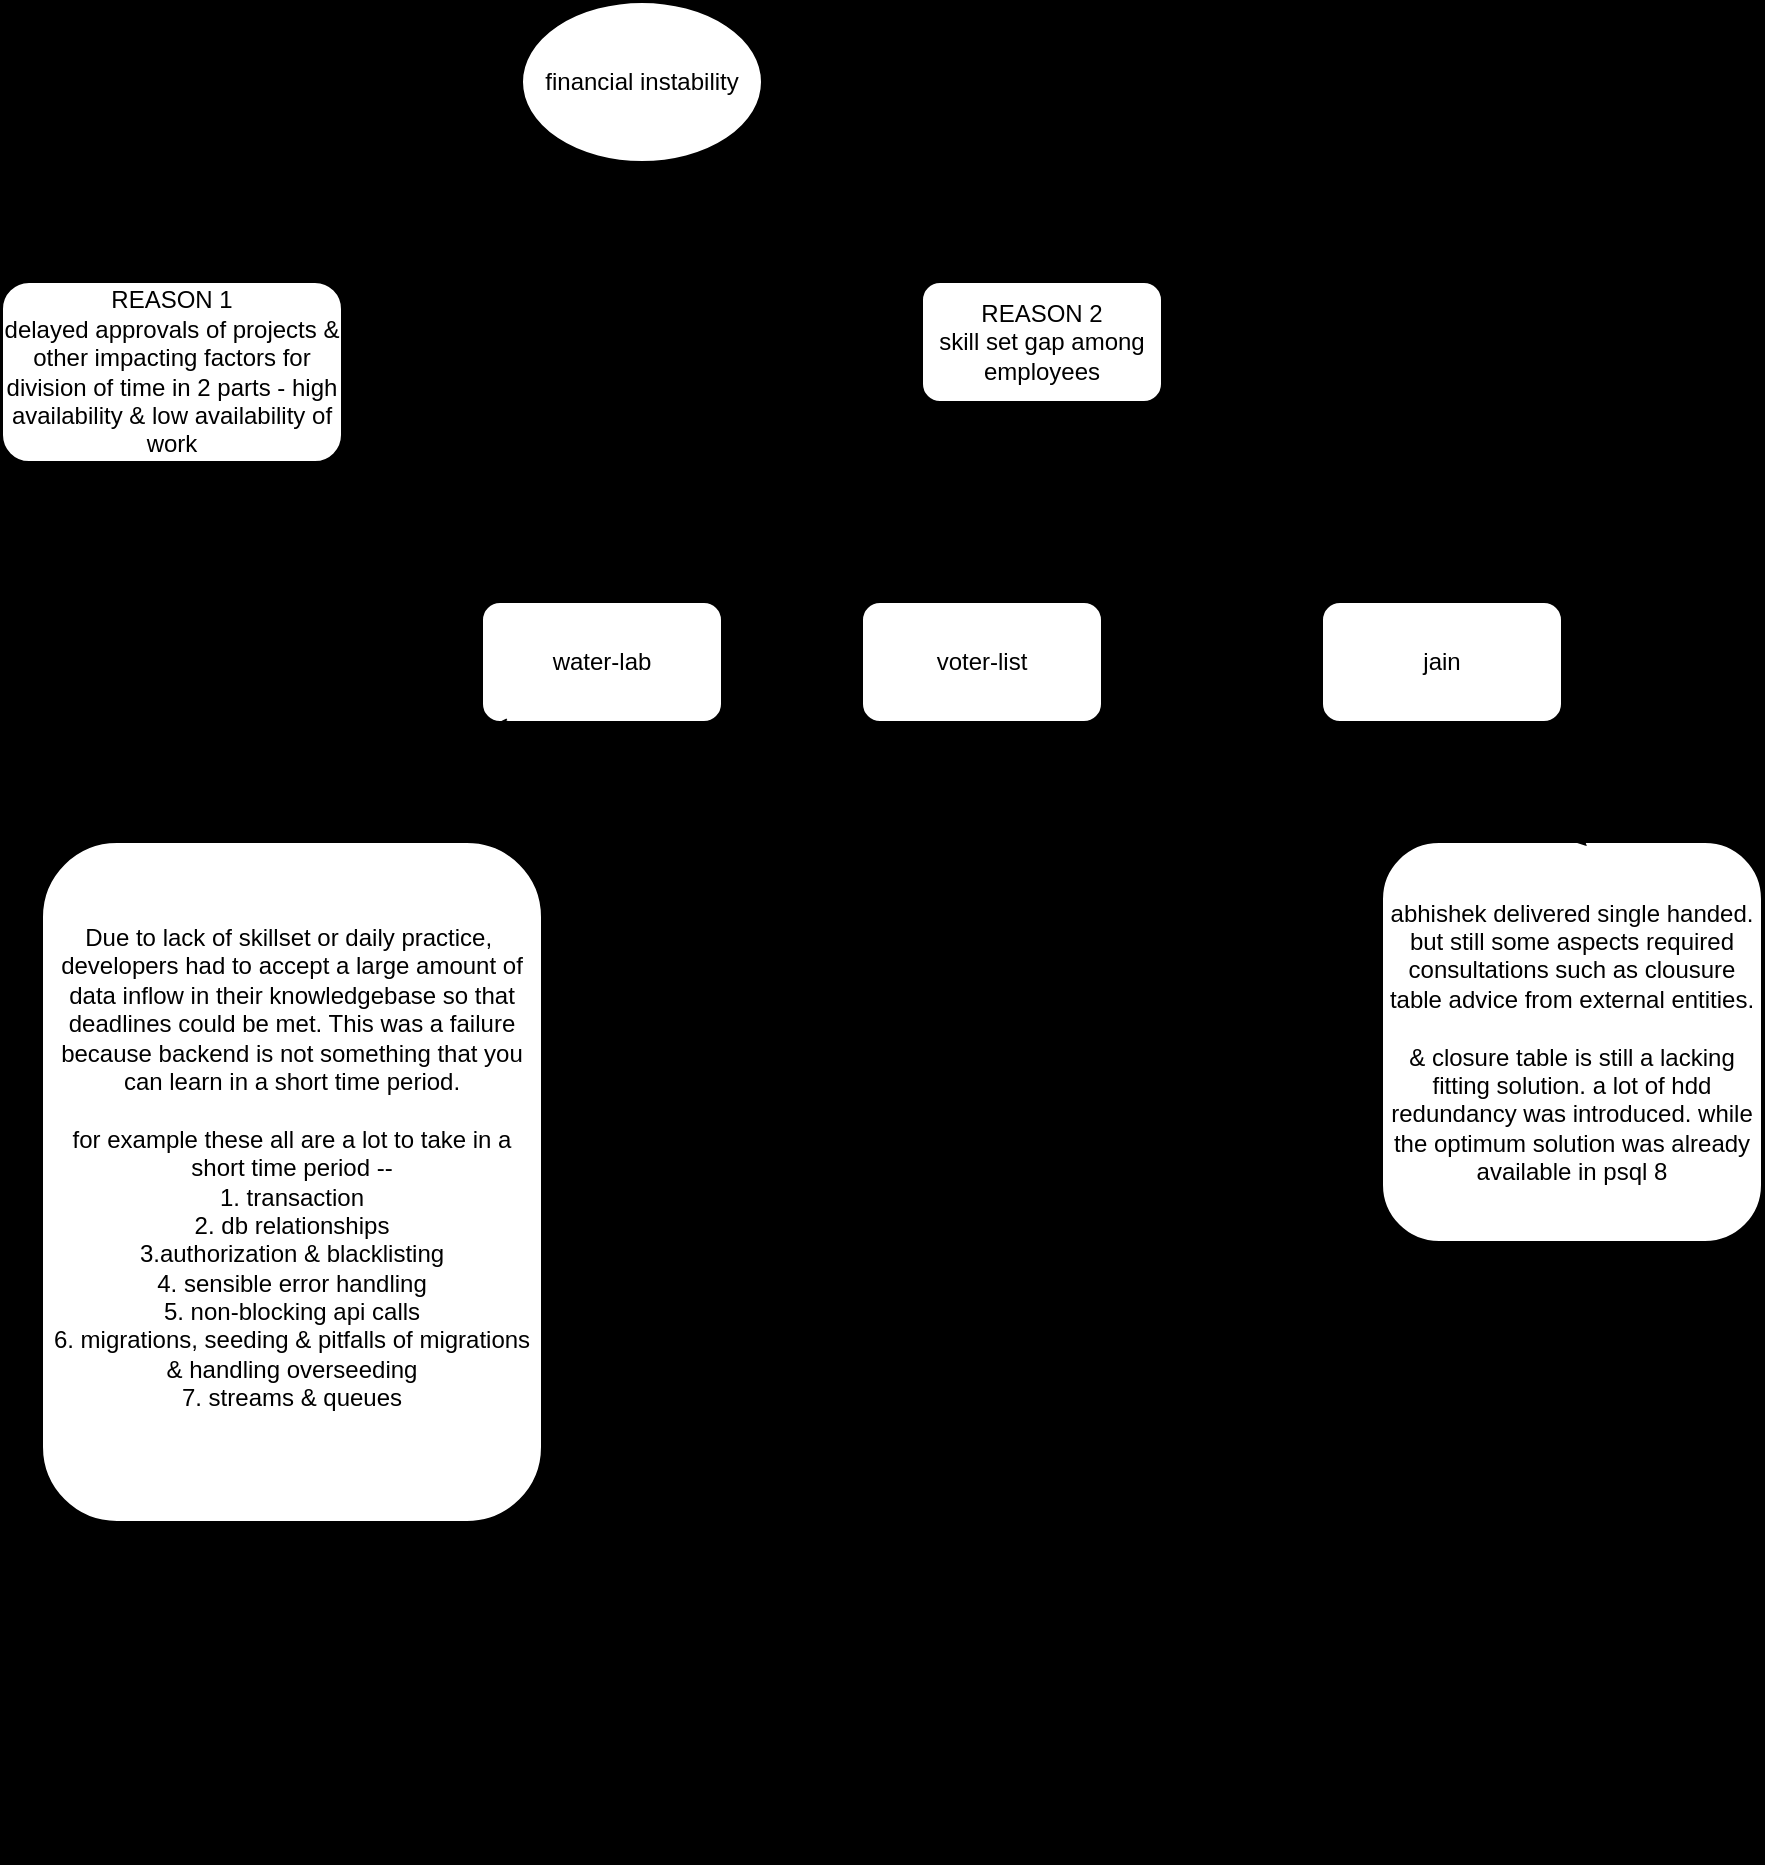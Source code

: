 <mxfile version="24.7.1" type="github">
  <diagram name="Page-1" id="Z3y-ajusadT1EQdbtNxy">
    <mxGraphModel dx="1150" dy="633" grid="1" gridSize="10" guides="1" tooltips="1" connect="1" arrows="1" fold="1" page="1" pageScale="1" pageWidth="827" pageHeight="1169" background="#000000" math="0" shadow="0">
      <root>
        <mxCell id="0" />
        <mxCell id="1" parent="0" />
        <mxCell id="Hp4P-O7bIVQksb0YK31X-1" value="financial instability" style="ellipse;whiteSpace=wrap;html=1;" vertex="1" parent="1">
          <mxGeometry x="340" y="20" width="120" height="80" as="geometry" />
        </mxCell>
        <mxCell id="Hp4P-O7bIVQksb0YK31X-2" value="&lt;div&gt;REASON 1&lt;/div&gt;delayed approvals of projects &amp;amp; other impacting factors for division of time in 2 parts - high availability &amp;amp; low availability of work" style="rounded=1;whiteSpace=wrap;html=1;" vertex="1" parent="1">
          <mxGeometry x="80" y="160" width="170" height="90" as="geometry" />
        </mxCell>
        <mxCell id="Hp4P-O7bIVQksb0YK31X-3" value="&lt;div&gt;REASON 2&lt;/div&gt;skill set gap among employees" style="rounded=1;whiteSpace=wrap;html=1;" vertex="1" parent="1">
          <mxGeometry x="540" y="160" width="120" height="60" as="geometry" />
        </mxCell>
        <mxCell id="Hp4P-O7bIVQksb0YK31X-4" value="voter-list" style="rounded=1;whiteSpace=wrap;html=1;" vertex="1" parent="1">
          <mxGeometry x="510" y="320" width="120" height="60" as="geometry" />
        </mxCell>
        <mxCell id="Hp4P-O7bIVQksb0YK31X-5" value="jain" style="rounded=1;whiteSpace=wrap;html=1;" vertex="1" parent="1">
          <mxGeometry x="740" y="320" width="120" height="60" as="geometry" />
        </mxCell>
        <mxCell id="Hp4P-O7bIVQksb0YK31X-6" value="" style="endArrow=classic;html=1;rounded=0;entryX=0.75;entryY=0;entryDx=0;entryDy=0;" edge="1" parent="1" source="Hp4P-O7bIVQksb0YK31X-1" target="Hp4P-O7bIVQksb0YK31X-2">
          <mxGeometry width="50" height="50" relative="1" as="geometry">
            <mxPoint x="400" y="360" as="sourcePoint" />
            <mxPoint x="450" y="310" as="targetPoint" />
          </mxGeometry>
        </mxCell>
        <mxCell id="Hp4P-O7bIVQksb0YK31X-7" value="" style="endArrow=classic;html=1;rounded=0;exitX=0.965;exitY=0.796;exitDx=0;exitDy=0;exitPerimeter=0;entryX=0.104;entryY=-0.022;entryDx=0;entryDy=0;entryPerimeter=0;" edge="1" parent="1" source="Hp4P-O7bIVQksb0YK31X-1" target="Hp4P-O7bIVQksb0YK31X-3">
          <mxGeometry width="50" height="50" relative="1" as="geometry">
            <mxPoint x="490" y="130" as="sourcePoint" />
            <mxPoint x="540" y="80" as="targetPoint" />
          </mxGeometry>
        </mxCell>
        <mxCell id="Hp4P-O7bIVQksb0YK31X-8" value="" style="endArrow=classic;html=1;rounded=0;exitX=0.326;exitY=1.047;exitDx=0;exitDy=0;exitPerimeter=0;" edge="1" parent="1" source="Hp4P-O7bIVQksb0YK31X-3" target="Hp4P-O7bIVQksb0YK31X-4">
          <mxGeometry width="50" height="50" relative="1" as="geometry">
            <mxPoint x="570" y="280" as="sourcePoint" />
            <mxPoint x="620" y="230" as="targetPoint" />
          </mxGeometry>
        </mxCell>
        <mxCell id="Hp4P-O7bIVQksb0YK31X-9" value="" style="endArrow=classic;html=1;rounded=0;exitX=1;exitY=1;exitDx=0;exitDy=0;entryX=0.076;entryY=-0.064;entryDx=0;entryDy=0;entryPerimeter=0;" edge="1" parent="1" source="Hp4P-O7bIVQksb0YK31X-3" target="Hp4P-O7bIVQksb0YK31X-5">
          <mxGeometry width="50" height="50" relative="1" as="geometry">
            <mxPoint x="690" y="290" as="sourcePoint" />
            <mxPoint x="740" y="240" as="targetPoint" />
          </mxGeometry>
        </mxCell>
        <mxCell id="Hp4P-O7bIVQksb0YK31X-11" value="Revised problems within voterlist" style="swimlane;fontStyle=0;childLayout=stackLayout;horizontal=1;startSize=30;horizontalStack=0;resizeParent=1;resizeParentMax=0;resizeLast=0;collapsible=1;marginBottom=0;whiteSpace=wrap;html=1;fillColor=#000000;fillStyle=solid;" vertex="1" parent="1">
          <mxGeometry x="490" y="440" width="190" height="510" as="geometry">
            <mxRectangle x="490" y="440" width="220" height="30" as="alternateBounds" />
          </mxGeometry>
        </mxCell>
        <mxCell id="Hp4P-O7bIVQksb0YK31X-12" value="1. we spent lets say 4 hours on image storage unprofessionaly even though it was a real world project &amp;amp; not a POC or internal project.&lt;div&gt;&lt;div&gt;&lt;br&gt;&lt;/div&gt;&lt;/div&gt;" style="text;strokeColor=none;fillColor=none;align=left;verticalAlign=middle;spacingLeft=4;spacingRight=4;overflow=hidden;points=[[0,0.5],[1,0.5]];portConstraint=eastwest;rotatable=0;whiteSpace=wrap;html=1;" vertex="1" parent="Hp4P-O7bIVQksb0YK31X-11">
          <mxGeometry y="30" width="190" height="90" as="geometry" />
        </mxCell>
        <mxCell id="Hp4P-O7bIVQksb0YK31X-13" value="2. same issue was addressed again with a more realistic approach(HDD storage) but still creating a debt for re-work. Not to mention again 4 hours must have or similar, spent.&lt;div&gt;&lt;br&gt;&lt;/div&gt;&lt;div&gt;3. But if we had the chance to implement the optimum or event the most fitting solution(lets say s3 bucket) then were we ready to implement in the appropriate time slot?&lt;/div&gt;" style="text;strokeColor=none;fillColor=none;align=left;verticalAlign=middle;spacingLeft=4;spacingRight=4;overflow=hidden;points=[[0,0.5],[1,0.5]];portConstraint=eastwest;rotatable=0;whiteSpace=wrap;html=1;" vertex="1" parent="Hp4P-O7bIVQksb0YK31X-11">
          <mxGeometry y="120" width="190" height="210" as="geometry" />
        </mxCell>
        <mxCell id="Hp4P-O7bIVQksb0YK31X-14" value="4. why need external help such as consultation for even simple projects such as voter-list. why was this not resolved internally." style="text;strokeColor=none;fillColor=none;align=left;verticalAlign=middle;spacingLeft=4;spacingRight=4;overflow=hidden;points=[[0,0.5],[1,0.5]];portConstraint=eastwest;rotatable=0;whiteSpace=wrap;html=1;" vertex="1" parent="Hp4P-O7bIVQksb0YK31X-11">
          <mxGeometry y="330" width="190" height="180" as="geometry" />
        </mxCell>
        <mxCell id="Hp4P-O7bIVQksb0YK31X-16" value="" style="endArrow=classic;html=1;rounded=0;entryX=0.43;entryY=-0.004;entryDx=0;entryDy=0;entryPerimeter=0;exitX=0.5;exitY=1;exitDx=0;exitDy=0;" edge="1" parent="1" source="Hp4P-O7bIVQksb0YK31X-4" target="Hp4P-O7bIVQksb0YK31X-11">
          <mxGeometry width="50" height="50" relative="1" as="geometry">
            <mxPoint x="410" y="430" as="sourcePoint" />
            <mxPoint x="450" y="380" as="targetPoint" />
          </mxGeometry>
        </mxCell>
        <mxCell id="Hp4P-O7bIVQksb0YK31X-17" value="abhishek delivered single handed. but still some aspects required consultations such as clousure table advice from external entities.&lt;br&gt;&lt;br&gt;&amp;amp; closure table is still a lacking fitting solution. a lot of hdd redundancy was introduced. while the optimum solution was already available in psql 8" style="rounded=1;whiteSpace=wrap;html=1;" vertex="1" parent="1">
          <mxGeometry x="770" y="440" width="190" height="200" as="geometry" />
        </mxCell>
        <mxCell id="Hp4P-O7bIVQksb0YK31X-18" value="" style="endArrow=classic;html=1;rounded=0;entryX=0.539;entryY=0.01;entryDx=0;entryDy=0;entryPerimeter=0;exitX=0.576;exitY=1.006;exitDx=0;exitDy=0;exitPerimeter=0;" edge="1" parent="1" source="Hp4P-O7bIVQksb0YK31X-5" target="Hp4P-O7bIVQksb0YK31X-17">
          <mxGeometry width="50" height="50" relative="1" as="geometry">
            <mxPoint x="800" y="440" as="sourcePoint" />
            <mxPoint x="850" y="390" as="targetPoint" />
          </mxGeometry>
        </mxCell>
        <mxCell id="Hp4P-O7bIVQksb0YK31X-19" value="water-lab" style="rounded=1;whiteSpace=wrap;html=1;" vertex="1" parent="1">
          <mxGeometry x="320" y="320" width="120" height="60" as="geometry" />
        </mxCell>
        <mxCell id="Hp4P-O7bIVQksb0YK31X-20" value="" style="endArrow=classic;html=1;rounded=0;entryX=0.597;entryY=-0.05;entryDx=0;entryDy=0;entryPerimeter=0;exitX=0;exitY=1;exitDx=0;exitDy=0;" edge="1" parent="1" source="Hp4P-O7bIVQksb0YK31X-3" target="Hp4P-O7bIVQksb0YK31X-19">
          <mxGeometry width="50" height="50" relative="1" as="geometry">
            <mxPoint x="500" y="330" as="sourcePoint" />
            <mxPoint x="550" y="280" as="targetPoint" />
          </mxGeometry>
        </mxCell>
        <mxCell id="Hp4P-O7bIVQksb0YK31X-26" value="Due to lack of skillset or daily practice,&amp;nbsp; developers had to accept a large amount of data inflow in their knowledgebase so that deadlines could be met. This was a failure because backend is not something that you can learn in a short time period.&lt;div&gt;&lt;br&gt;&lt;/div&gt;&lt;div&gt;for example these all are a lot to take in a short time period --&lt;/div&gt;&lt;div&gt;1. transaction&lt;/div&gt;&lt;div&gt;2. db relationships&lt;/div&gt;&lt;div&gt;3.authorization &amp;amp; blacklisting&lt;/div&gt;&lt;div&gt;4. sensible error handling&lt;/div&gt;&lt;div&gt;5. non-blocking api calls&lt;/div&gt;&lt;div&gt;6. migrations, seeding &amp;amp; pitfalls of migrations &amp;amp; handling overseeding&lt;/div&gt;&lt;div&gt;7. streams &amp;amp; queues&lt;/div&gt;&lt;div&gt;&lt;br&gt;&lt;/div&gt;" style="rounded=1;whiteSpace=wrap;html=1;" vertex="1" parent="1">
          <mxGeometry x="100" y="440" width="250" height="340" as="geometry" />
        </mxCell>
        <mxCell id="Hp4P-O7bIVQksb0YK31X-27" value="" style="endArrow=classic;html=1;rounded=0;exitX=0.104;exitY=0.978;exitDx=0;exitDy=0;exitPerimeter=0;entryX=0.443;entryY=-0.004;entryDx=0;entryDy=0;entryPerimeter=0;" edge="1" parent="1" source="Hp4P-O7bIVQksb0YK31X-19" target="Hp4P-O7bIVQksb0YK31X-26">
          <mxGeometry width="50" height="50" relative="1" as="geometry">
            <mxPoint x="320" y="430" as="sourcePoint" />
            <mxPoint x="370" y="380" as="targetPoint" />
          </mxGeometry>
        </mxCell>
      </root>
    </mxGraphModel>
  </diagram>
</mxfile>
